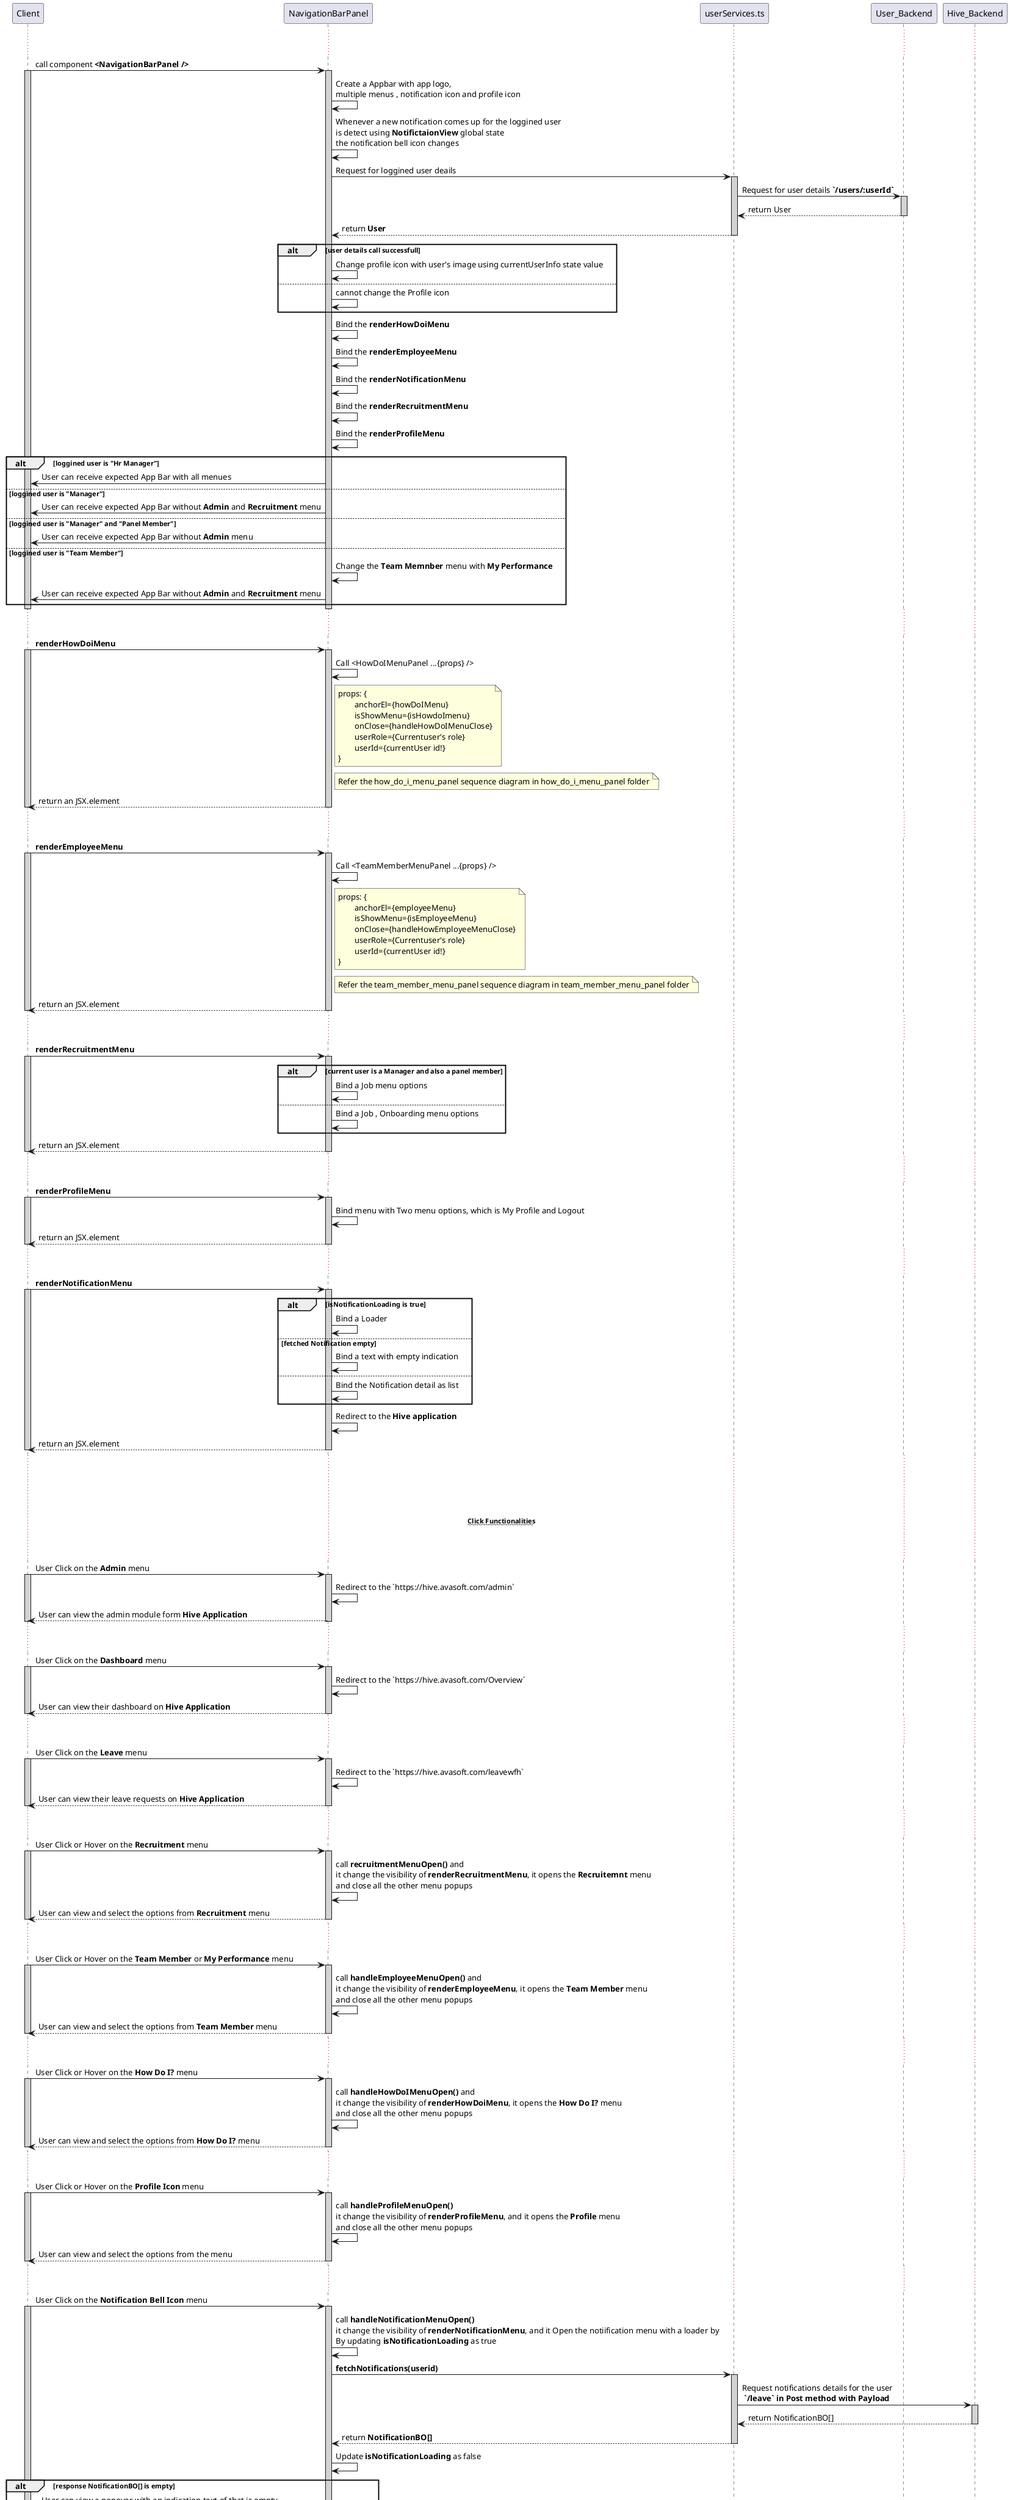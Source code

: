 @startuml NavigationBarPanel Sequence Diagram

participant Client 
participant NavigationBarPanel
... ...
Client -> NavigationBarPanel : call component **<NavigationBarPanel />**
activate Client #D3D3D3
activate NavigationBarPanel #D3D3D3
    NavigationBarPanel -> NavigationBarPanel : Create a Appbar with app logo,\nmultiple menus , notification icon and profile icon
    NavigationBarPanel -> NavigationBarPanel : Whenever a new notification comes up for the loggined user \nis detect using **NotifictaionView** global state \nthe notification bell icon changes
    NavigationBarPanel -> userServices.ts : Request for loggined user deails 
    activate userServices.ts #D3D3D3
        userServices.ts -> User_Backend : Request for user details **`/users/:userId`**
        activate User_Backend #D3D3D3
            userServices.ts <-- User_Backend : return User
        deactivate User_Backend
        NavigationBarPanel <-- userServices.ts : return **User**
    deactivate userServices.ts 
    alt user details call successfull
        NavigationBarPanel -> NavigationBarPanel : Change profile icon with user's image using currentUserInfo state value
    else 
        NavigationBarPanel -> NavigationBarPanel : cannot change the Profile icon
    end
    NavigationBarPanel -> NavigationBarPanel : Bind the **renderHowDoiMenu**  
    NavigationBarPanel -> NavigationBarPanel : Bind the **renderEmployeeMenu**
    NavigationBarPanel -> NavigationBarPanel : Bind the **renderNotificationMenu**  
    NavigationBarPanel -> NavigationBarPanel : Bind the **renderRecruitmentMenu**
    NavigationBarPanel -> NavigationBarPanel : Bind the **renderProfileMenu**
    alt loggined user is "Hr Manager"
        NavigationBarPanel -> Client : User can receive expected App Bar with all menues
    else loggined user is "Manager"
        NavigationBarPanel -> Client : User can receive expected App Bar without **Admin** and **Recruitment** menu
    else loggined user is "Manager" and "Panel Member"
        NavigationBarPanel -> Client : User can receive expected App Bar without **Admin** menu
    else loggined user is "Team Member"
        NavigationBarPanel -> NavigationBarPanel : Change the **Team Memnber** menu with **My Performance**
        NavigationBarPanel -> Client : User can receive expected App Bar without **Admin** and **Recruitment** menu 
    end
deactivate Client
deactivate NavigationBarPanel

... ...
Client -> NavigationBarPanel : **renderHowDoiMenu**
activate Client #D3D3D3
activate NavigationBarPanel #D3D3D3
    NavigationBarPanel -> NavigationBarPanel : Call <HowDoIMenuPanel ...{props} />
    note right of NavigationBarPanel : props: {\n\tanchorEl={howDoIMenu}\n\tisShowMenu={isHowdoImenu}\n\tonClose={handleHowDoIMenuClose}\n\tuserRole={Currentuser's role}\n\tuserId={currentUser id!}\n}
    note right of NavigationBarPanel : Refer the how_do_i_menu_panel sequence diagram in how_do_i_menu_panel folder
    Client <-- NavigationBarPanel : return an JSX.element
deactivate Client
deactivate NavigationBarPanel

... ...
Client -> NavigationBarPanel : **renderEmployeeMenu**
activate Client #D3D3D3
activate NavigationBarPanel #D3D3D3
    NavigationBarPanel -> NavigationBarPanel : Call <TeamMemberMenuPanel ...{props} />
    note right of NavigationBarPanel : props: {\n\tanchorEl={employeeMenu}\n\tisShowMenu={isEmployeeMenu}\n\tonClose={handleHowEmployeeMenuClose}\n\tuserRole={Currentuser's role}\n\tuserId={currentUser id!}\n}
    note right of NavigationBarPanel : Refer the team_member_menu_panel sequence diagram in team_member_menu_panel folder
    Client <-- NavigationBarPanel : return an JSX.element
deactivate Client
deactivate NavigationBarPanel

... ...
Client -> NavigationBarPanel : **renderRecruitmentMenu**
activate Client #D3D3D3
activate NavigationBarPanel #D3D3D3
    alt current user is a Manager and also a panel member
        NavigationBarPanel -> NavigationBarPanel : Bind a Job menu options  
    else 
        NavigationBarPanel -> NavigationBarPanel : Bind a Job , Onboarding menu options
    end
    Client <-- NavigationBarPanel : return an JSX.element
deactivate Client
deactivate NavigationBarPanel

... ...
Client -> NavigationBarPanel : **renderProfileMenu**
activate Client #D3D3D3
activate NavigationBarPanel #D3D3D3
    NavigationBarPanel -> NavigationBarPanel : Bind menu with Two menu options, which is My Profile and Logout
    Client <-- NavigationBarPanel : return an JSX.element
deactivate Client
deactivate NavigationBarPanel

... ...
Client -> NavigationBarPanel : **renderNotificationMenu**
activate Client #D3D3D3
activate NavigationBarPanel #D3D3D3
    alt isNotificationLoading is true
        NavigationBarPanel -> NavigationBarPanel : Bind a Loader
    else fetched Notification empty  
        NavigationBarPanel -> NavigationBarPanel : Bind a text with empty indication
    else 
        NavigationBarPanel -> NavigationBarPanel : Bind the Notification detail as list
    end
    NavigationBarPanel -> NavigationBarPanel : Redirect to the **Hive application**
    Client <-- NavigationBarPanel : return an JSX.element
deactivate Client
deactivate NavigationBarPanel

... ...
... ...
...~~**Click Functionalities**~~...
... ...
Client -> NavigationBarPanel : User Click on the **Admin** menu
activate Client #D3D3D3
activate NavigationBarPanel #D3D3D3
    NavigationBarPanel -> NavigationBarPanel : Redirect to the `https://hive.avasoft.com/admin`
    Client <-- NavigationBarPanel : User can view the admin module form **Hive Application**
deactivate Client
deactivate NavigationBarPanel

... ...
Client -> NavigationBarPanel : User Click on the **Dashboard** menu
activate Client #D3D3D3
activate NavigationBarPanel #D3D3D3
    NavigationBarPanel -> NavigationBarPanel : Redirect to the `https://hive.avasoft.com/Overview`
    Client <-- NavigationBarPanel : User can view their dashboard on **Hive Application**
deactivate Client
deactivate NavigationBarPanel

... ...
Client -> NavigationBarPanel : User Click on the **Leave** menu
activate Client #D3D3D3
activate NavigationBarPanel #D3D3D3
    NavigationBarPanel -> NavigationBarPanel : Redirect to the `https://hive.avasoft.com/leavewfh`
    Client <-- NavigationBarPanel : User can view their leave requests on **Hive Application**
deactivate Client
deactivate NavigationBarPanel

... ...
Client -> NavigationBarPanel : User Click or Hover on the **Recruitment** menu
activate Client #D3D3D3
activate NavigationBarPanel #D3D3D3
    NavigationBarPanel -> NavigationBarPanel : call **recruitmentMenuOpen()** and \nit change the visibility of **renderRecruitmentMenu**, it opens the **Recruitemnt** menu \nand close all the other menu popups
    Client <-- NavigationBarPanel : User can view and select the options from **Recruitment** menu
deactivate Client
deactivate NavigationBarPanel

... ...
Client -> NavigationBarPanel : User Click or Hover on the **Team Member** or **My Performance** menu
activate Client #D3D3D3
activate NavigationBarPanel #D3D3D3
    NavigationBarPanel -> NavigationBarPanel : call **handleEmployeeMenuOpen()** and \nit change the visibility of **renderEmployeeMenu**, it opens the **Team Member** menu \nand close all the other menu popups
    Client <-- NavigationBarPanel : User can view and select the options from **Team Member** menu
deactivate Client
deactivate NavigationBarPanel

... ... 
Client -> NavigationBarPanel : User Click or Hover on the **How Do I?** menu
activate Client #D3D3D3
activate NavigationBarPanel #D3D3D3
    NavigationBarPanel -> NavigationBarPanel : call **handleHowDoIMenuOpen()** and \nit change the visibility of **renderHowDoiMenu**, it opens the **How Do I?** menu \nand close all the other menu popups
    Client <-- NavigationBarPanel : User can view and select the options from **How Do I?** menu
deactivate Client
deactivate NavigationBarPanel

... ... 
Client -> NavigationBarPanel : User Click or Hover on the **Profile Icon** menu
activate Client #D3D3D3
activate NavigationBarPanel #D3D3D3
    NavigationBarPanel -> NavigationBarPanel : call **handleProfileMenuOpen()** \nit change the visibility of **renderProfileMenu**, and it opens the **Profile** menu \nand close all the other menu popups
    Client <-- NavigationBarPanel : User can view and select the options from the menu
deactivate Client
deactivate NavigationBarPanel

... ... 
Client -> NavigationBarPanel : User Click on the **Notification Bell Icon** menu
activate Client #D3D3D3
activate NavigationBarPanel #D3D3D3
    NavigationBarPanel -> NavigationBarPanel : call **handleNotificationMenuOpen()** \nit change the visibility of **renderNotificationMenu**, and it Open the notiification menu with a loader by \nBy updating **isNotificationLoading** as true
    NavigationBarPanel -> userServices.ts : **fetchNotifications(userid)**
    activate userServices.ts #D3D3D3
        userServices.ts -> Hive_Backend : Request notifications details for the user\n **`/leave` in Post method with Payload**
        activate Hive_Backend #D3D3D3
            userServices.ts <-- Hive_Backend : return NotificationBO[]
        deactivate Hive_Backend 
        NavigationBarPanel <-- userServices.ts : return **NotificationBO[]**
    deactivate userServices.ts 
    NavigationBarPanel -> NavigationBarPanel : Update **isNotificationLoading** as false
    alt response NotificationBO[] is empty
        Client <-- NavigationBarPanel : User can view a popover with an indication text of that is empty
    else 
        Client <-- NavigationBarPanel : User can view the notifications for itself
    end
deactivate Client
deactivate NavigationBarPanel

... ...

Client -> NavigationBarPanel : When the user click the menuItems  
activate Client #D3D3D3
    activate NavigationBarPanel #D3D3D3
        alt case: When user Clicks the **Jobs** menuItem
            NavigationBarPanel -> NavigationBarPanel : user will be navigated\n to `https://hive.avasoft.com/recruitment`
        else case : When user Clicks the **Onboarding** menuItem
            NavigationBarPanel -> NavigationBarPanel : user will be navigated\n to `https://hive.avasoft.com/Onboarding`
        else case : When user Clicks the **My Profile** menuItem
            NavigationBarPanel -> NavigationBarPanel : user will be navigated\n to `https://hive.avasoft.com/profilecontainer?EmpId=${currentUserInfo.userId}&IsTeamMember=true`
        else case : When user Clicks the **Logout** menuItem
            NavigationBarPanel -> NavigationBarPanel : call **logoutFromHive()**
            activate NavigationBarPanel #D16587
                NavigationBarPanel -> NavigationBarPanel : clear the **sessionStorage**  
                NavigationBarPanel -> NavigationBarPanel : user will be navigated\n to `https://hive.avasoft.com`
            deactivate NavigationBarPanel
        end
        Client <-- NavigationBarPanel : user will be redirected to the respective page in Hive application
    deactivate NavigationBarPanel
deactivate Client


@enduml